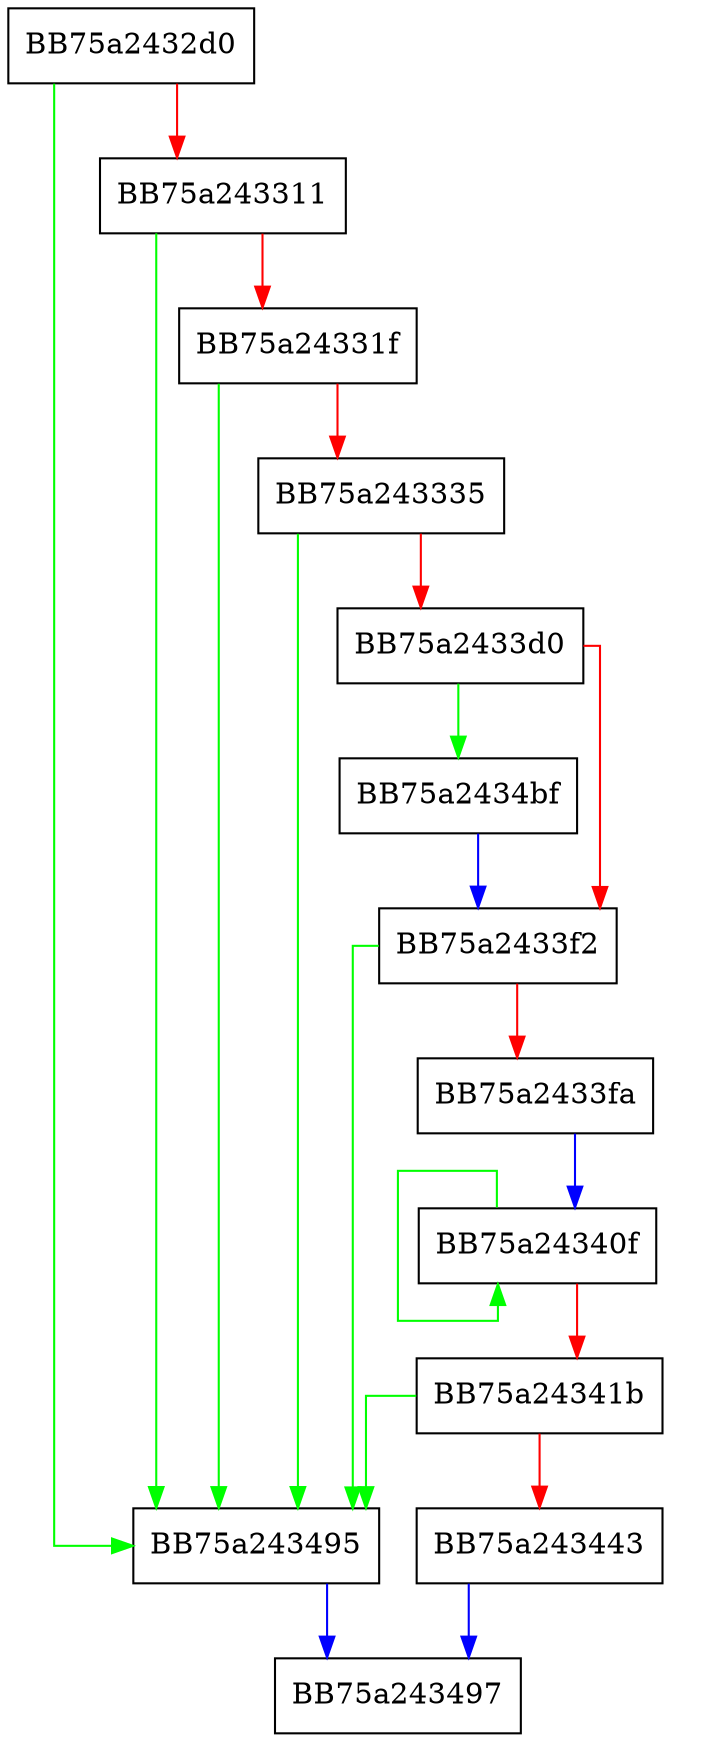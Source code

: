 digraph init {
  node [shape="box"];
  graph [splines=ortho];
  BB75a2432d0 -> BB75a243495 [color="green"];
  BB75a2432d0 -> BB75a243311 [color="red"];
  BB75a243311 -> BB75a243495 [color="green"];
  BB75a243311 -> BB75a24331f [color="red"];
  BB75a24331f -> BB75a243495 [color="green"];
  BB75a24331f -> BB75a243335 [color="red"];
  BB75a243335 -> BB75a243495 [color="green"];
  BB75a243335 -> BB75a2433d0 [color="red"];
  BB75a2433d0 -> BB75a2434bf [color="green"];
  BB75a2433d0 -> BB75a2433f2 [color="red"];
  BB75a2433f2 -> BB75a243495 [color="green"];
  BB75a2433f2 -> BB75a2433fa [color="red"];
  BB75a2433fa -> BB75a24340f [color="blue"];
  BB75a24340f -> BB75a24340f [color="green"];
  BB75a24340f -> BB75a24341b [color="red"];
  BB75a24341b -> BB75a243495 [color="green"];
  BB75a24341b -> BB75a243443 [color="red"];
  BB75a243443 -> BB75a243497 [color="blue"];
  BB75a243495 -> BB75a243497 [color="blue"];
  BB75a2434bf -> BB75a2433f2 [color="blue"];
}